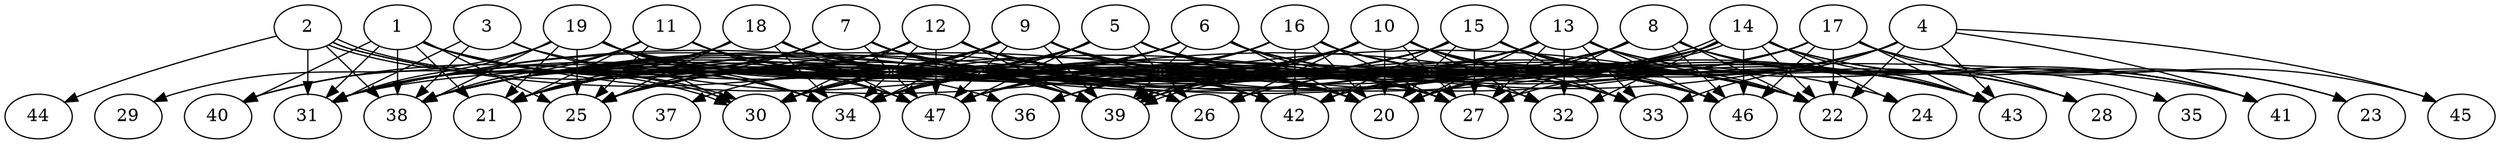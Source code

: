// DAG (tier=3-complex, mode=data, n=47, ccr=0.548, fat=0.853, density=0.769, regular=0.292, jump=0.274, mindata=4194304, maxdata=33554432)
// DAG automatically generated by daggen at Sun Aug 24 16:33:35 2025
// /home/ermia/Project/Environments/daggen/bin/daggen --dot --ccr 0.548 --fat 0.853 --regular 0.292 --density 0.769 --jump 0.274 --mindata 4194304 --maxdata 33554432 -n 47 
digraph G {
  1 [size="1152103119647233024", alpha="0.06", expect_size="576051559823616512"]
  1 -> 21 [size ="603370435903488"]
  1 -> 25 [size ="603370435903488"]
  1 -> 30 [size ="603370435903488"]
  1 -> 31 [size ="603370435903488"]
  1 -> 33 [size ="603370435903488"]
  1 -> 34 [size ="603370435903488"]
  1 -> 36 [size ="603370435903488"]
  1 -> 38 [size ="603370435903488"]
  1 -> 39 [size ="603370435903488"]
  1 -> 40 [size ="603370435903488"]
  2 [size="5266919608704045154304", alpha="0.02", expect_size="2633459804352022577152"]
  2 -> 20 [size ="2421741477429248"]
  2 -> 30 [size ="2421741477429248"]
  2 -> 30 [size ="2421741477429248"]
  2 -> 31 [size ="2421741477429248"]
  2 -> 38 [size ="2421741477429248"]
  2 -> 39 [size ="2421741477429248"]
  2 -> 44 [size ="2421741477429248"]
  3 [size="9853717089906188", alpha="0.14", expect_size="4926858544953094"]
  3 -> 22 [size ="479946623418368"]
  3 -> 31 [size ="479946623418368"]
  3 -> 34 [size ="479946623418368"]
  3 -> 38 [size ="479946623418368"]
  4 [size="5351998986415591391232", alpha="0.12", expect_size="2675999493207795695616"]
  4 -> 22 [size ="2447751556104192"]
  4 -> 26 [size ="2447751556104192"]
  4 -> 27 [size ="2447751556104192"]
  4 -> 30 [size ="2447751556104192"]
  4 -> 33 [size ="2447751556104192"]
  4 -> 41 [size ="2447751556104192"]
  4 -> 42 [size ="2447751556104192"]
  4 -> 43 [size ="2447751556104192"]
  4 -> 45 [size ="2447751556104192"]
  5 [size="267468767715248096", alpha="0.19", expect_size="133734383857624048"]
  5 -> 20 [size ="5175985884364800"]
  5 -> 21 [size ="5175985884364800"]
  5 -> 22 [size ="5175985884364800"]
  5 -> 26 [size ="5175985884364800"]
  5 -> 27 [size ="5175985884364800"]
  5 -> 30 [size ="5175985884364800"]
  5 -> 31 [size ="5175985884364800"]
  5 -> 33 [size ="5175985884364800"]
  5 -> 34 [size ="5175985884364800"]
  5 -> 38 [size ="5175985884364800"]
  5 -> 43 [size ="5175985884364800"]
  5 -> 46 [size ="5175985884364800"]
  5 -> 47 [size ="5175985884364800"]
  6 [size="8719428929716224000000", alpha="0.05", expect_size="4359714464858112000000"]
  6 -> 20 [size ="3389081518080000"]
  6 -> 21 [size ="3389081518080000"]
  6 -> 22 [size ="3389081518080000"]
  6 -> 24 [size ="3389081518080000"]
  6 -> 25 [size ="3389081518080000"]
  6 -> 27 [size ="3389081518080000"]
  6 -> 31 [size ="3389081518080000"]
  6 -> 34 [size ="3389081518080000"]
  6 -> 38 [size ="3389081518080000"]
  6 -> 39 [size ="3389081518080000"]
  6 -> 43 [size ="3389081518080000"]
  6 -> 46 [size ="3389081518080000"]
  7 [size="56689852904952192", alpha="0.15", expect_size="28344926452476096"]
  7 -> 20 [size ="1550416294707200"]
  7 -> 21 [size ="1550416294707200"]
  7 -> 22 [size ="1550416294707200"]
  7 -> 25 [size ="1550416294707200"]
  7 -> 26 [size ="1550416294707200"]
  7 -> 31 [size ="1550416294707200"]
  7 -> 38 [size ="1550416294707200"]
  7 -> 39 [size ="1550416294707200"]
  7 -> 42 [size ="1550416294707200"]
  7 -> 46 [size ="1550416294707200"]
  7 -> 47 [size ="1550416294707200"]
  8 [size="3514825321982048862208", alpha="0.11", expect_size="1757412660991024431104"]
  8 -> 20 [size ="1849378557919232"]
  8 -> 21 [size ="1849378557919232"]
  8 -> 22 [size ="1849378557919232"]
  8 -> 27 [size ="1849378557919232"]
  8 -> 28 [size ="1849378557919232"]
  8 -> 31 [size ="1849378557919232"]
  8 -> 34 [size ="1849378557919232"]
  8 -> 35 [size ="1849378557919232"]
  8 -> 36 [size ="1849378557919232"]
  8 -> 38 [size ="1849378557919232"]
  8 -> 39 [size ="1849378557919232"]
  8 -> 41 [size ="1849378557919232"]
  8 -> 43 [size ="1849378557919232"]
  8 -> 46 [size ="1849378557919232"]
  8 -> 47 [size ="1849378557919232"]
  9 [size="18262523362364895526912", alpha="0.04", expect_size="9131261681182447763456"]
  9 -> 20 [size ="5547924087898112"]
  9 -> 21 [size ="5547924087898112"]
  9 -> 22 [size ="5547924087898112"]
  9 -> 25 [size ="5547924087898112"]
  9 -> 27 [size ="5547924087898112"]
  9 -> 30 [size ="5547924087898112"]
  9 -> 32 [size ="5547924087898112"]
  9 -> 33 [size ="5547924087898112"]
  9 -> 34 [size ="5547924087898112"]
  9 -> 37 [size ="5547924087898112"]
  9 -> 38 [size ="5547924087898112"]
  9 -> 39 [size ="5547924087898112"]
  9 -> 40 [size ="5547924087898112"]
  9 -> 42 [size ="5547924087898112"]
  9 -> 43 [size ="5547924087898112"]
  9 -> 46 [size ="5547924087898112"]
  9 -> 47 [size ="5547924087898112"]
  10 [size="191817315328964165632", alpha="0.03", expect_size="95908657664482082816"]
  10 -> 20 [size ="266081813921792"]
  10 -> 21 [size ="266081813921792"]
  10 -> 22 [size ="266081813921792"]
  10 -> 25 [size ="266081813921792"]
  10 -> 26 [size ="266081813921792"]
  10 -> 27 [size ="266081813921792"]
  10 -> 30 [size ="266081813921792"]
  10 -> 32 [size ="266081813921792"]
  10 -> 33 [size ="266081813921792"]
  10 -> 36 [size ="266081813921792"]
  10 -> 38 [size ="266081813921792"]
  10 -> 39 [size ="266081813921792"]
  10 -> 43 [size ="266081813921792"]
  10 -> 46 [size ="266081813921792"]
  11 [size="6852694541184087883776", alpha="0.19", expect_size="3426347270592043941888"]
  11 -> 20 [size ="2886229775351808"]
  11 -> 21 [size ="2886229775351808"]
  11 -> 25 [size ="2886229775351808"]
  11 -> 27 [size ="2886229775351808"]
  11 -> 31 [size ="2886229775351808"]
  11 -> 38 [size ="2886229775351808"]
  11 -> 39 [size ="2886229775351808"]
  11 -> 47 [size ="2886229775351808"]
  12 [size="2714278733230959104", alpha="0.03", expect_size="1357139366615479552"]
  12 -> 20 [size ="2406088460730368"]
  12 -> 21 [size ="2406088460730368"]
  12 -> 22 [size ="2406088460730368"]
  12 -> 25 [size ="2406088460730368"]
  12 -> 27 [size ="2406088460730368"]
  12 -> 30 [size ="2406088460730368"]
  12 -> 34 [size ="2406088460730368"]
  12 -> 38 [size ="2406088460730368"]
  12 -> 39 [size ="2406088460730368"]
  12 -> 42 [size ="2406088460730368"]
  12 -> 46 [size ="2406088460730368"]
  12 -> 47 [size ="2406088460730368"]
  13 [size="297714655781954432", alpha="0.12", expect_size="148857327890977216"]
  13 -> 20 [size ="272354647212032"]
  13 -> 22 [size ="272354647212032"]
  13 -> 27 [size ="272354647212032"]
  13 -> 28 [size ="272354647212032"]
  13 -> 30 [size ="272354647212032"]
  13 -> 31 [size ="272354647212032"]
  13 -> 32 [size ="272354647212032"]
  13 -> 33 [size ="272354647212032"]
  13 -> 38 [size ="272354647212032"]
  13 -> 39 [size ="272354647212032"]
  13 -> 41 [size ="272354647212032"]
  13 -> 46 [size ="272354647212032"]
  13 -> 47 [size ="272354647212032"]
  14 [size="31675969031650112", alpha="0.09", expect_size="15837984515825056"]
  14 -> 20 [size ="556782187446272"]
  14 -> 21 [size ="556782187446272"]
  14 -> 22 [size ="556782187446272"]
  14 -> 23 [size ="556782187446272"]
  14 -> 24 [size ="556782187446272"]
  14 -> 31 [size ="556782187446272"]
  14 -> 32 [size ="556782187446272"]
  14 -> 34 [size ="556782187446272"]
  14 -> 39 [size ="556782187446272"]
  14 -> 39 [size ="556782187446272"]
  14 -> 41 [size ="556782187446272"]
  14 -> 42 [size ="556782187446272"]
  14 -> 43 [size ="556782187446272"]
  14 -> 46 [size ="556782187446272"]
  15 [size="4280964105840777216", alpha="0.15", expect_size="2140482052920388608"]
  15 -> 20 [size ="1907876155097088"]
  15 -> 22 [size ="1907876155097088"]
  15 -> 25 [size ="1907876155097088"]
  15 -> 27 [size ="1907876155097088"]
  15 -> 28 [size ="1907876155097088"]
  15 -> 30 [size ="1907876155097088"]
  15 -> 33 [size ="1907876155097088"]
  15 -> 34 [size ="1907876155097088"]
  15 -> 38 [size ="1907876155097088"]
  15 -> 42 [size ="1907876155097088"]
  15 -> 43 [size ="1907876155097088"]
  15 -> 46 [size ="1907876155097088"]
  15 -> 47 [size ="1907876155097088"]
  16 [size="315653423377008320", alpha="0.12", expect_size="157826711688504160"]
  16 -> 20 [size ="6844282849722368"]
  16 -> 22 [size ="6844282849722368"]
  16 -> 25 [size ="6844282849722368"]
  16 -> 27 [size ="6844282849722368"]
  16 -> 30 [size ="6844282849722368"]
  16 -> 34 [size ="6844282849722368"]
  16 -> 38 [size ="6844282849722368"]
  16 -> 42 [size ="6844282849722368"]
  16 -> 43 [size ="6844282849722368"]
  16 -> 46 [size ="6844282849722368"]
  16 -> 47 [size ="6844282849722368"]
  17 [size="1191709409840438784", alpha="0.08", expect_size="595854704920219392"]
  17 -> 20 [size ="1663956364034048"]
  17 -> 22 [size ="1663956364034048"]
  17 -> 23 [size ="1663956364034048"]
  17 -> 25 [size ="1663956364034048"]
  17 -> 26 [size ="1663956364034048"]
  17 -> 28 [size ="1663956364034048"]
  17 -> 34 [size ="1663956364034048"]
  17 -> 39 [size ="1663956364034048"]
  17 -> 43 [size ="1663956364034048"]
  17 -> 45 [size ="1663956364034048"]
  17 -> 46 [size ="1663956364034048"]
  17 -> 47 [size ="1663956364034048"]
  18 [size="1547436434820847104", alpha="0.18", expect_size="773718217410423552"]
  18 -> 21 [size ="2079842241609728"]
  18 -> 25 [size ="2079842241609728"]
  18 -> 26 [size ="2079842241609728"]
  18 -> 27 [size ="2079842241609728"]
  18 -> 31 [size ="2079842241609728"]
  18 -> 32 [size ="2079842241609728"]
  18 -> 34 [size ="2079842241609728"]
  18 -> 39 [size ="2079842241609728"]
  18 -> 40 [size ="2079842241609728"]
  18 -> 47 [size ="2079842241609728"]
  19 [size="2703586782733430784", alpha="0.16", expect_size="1351793391366715392"]
  19 -> 21 [size ="1774424936153088"]
  19 -> 25 [size ="1774424936153088"]
  19 -> 26 [size ="1774424936153088"]
  19 -> 29 [size ="1774424936153088"]
  19 -> 30 [size ="1774424936153088"]
  19 -> 31 [size ="1774424936153088"]
  19 -> 34 [size ="1774424936153088"]
  19 -> 38 [size ="1774424936153088"]
  19 -> 41 [size ="1774424936153088"]
  19 -> 42 [size ="1774424936153088"]
  19 -> 47 [size ="1774424936153088"]
  20 [size="15372809103955388792832", alpha="0.15", expect_size="7686404551977694396416"]
  21 [size="16259191859761381376000", alpha="0.17", expect_size="8129595929880690688000"]
  22 [size="9405019425932374016", alpha="0.07", expect_size="4702509712966187008"]
  23 [size="31929062364260213981184", alpha="0.16", expect_size="15964531182130106990592"]
  24 [size="30739440141225612", alpha="0.12", expect_size="15369720070612806"]
  25 [size="3050251125718718464", alpha="0.19", expect_size="1525125562859359232"]
  26 [size="64743300796995128", alpha="0.14", expect_size="32371650398497564"]
  27 [size="21443818936774770688", alpha="0.14", expect_size="10721909468387385344"]
  28 [size="984930057337411712", alpha="0.17", expect_size="492465028668705856"]
  29 [size="11006754415138421342208", alpha="0.12", expect_size="5503377207569210671104"]
  30 [size="247211536544207732736", alpha="0.00", expect_size="123605768272103866368"]
  31 [size="11259474198186927587328", alpha="0.17", expect_size="5629737099093463793664"]
  32 [size="2627253182575081984", alpha="0.01", expect_size="1313626591287540992"]
  33 [size="66951068750306144", alpha="0.15", expect_size="33475534375153072"]
  34 [size="24233929342066946048", alpha="0.20", expect_size="12116964671033473024"]
  35 [size="8548768841471694471168", alpha="0.14", expect_size="4274384420735847235584"]
  36 [size="2044912169551091712", alpha="0.02", expect_size="1022456084775545856"]
  37 [size="210835154778972992", alpha="0.01", expect_size="105417577389486496"]
  38 [size="81519584859051744", alpha="0.20", expect_size="40759792429525872"]
  39 [size="305357483361114304", alpha="0.05", expect_size="152678741680557152"]
  40 [size="155462599315579469824", alpha="0.09", expect_size="77731299657789734912"]
  41 [size="16039369954410782261248", alpha="0.14", expect_size="8019684977205391130624"]
  42 [size="18456922784468328", alpha="0.13", expect_size="9228461392234164"]
  43 [size="12358230067926792142848", alpha="0.03", expect_size="6179115033963396071424"]
  44 [size="6805147508458844585984", alpha="0.09", expect_size="3402573754229422292992"]
  45 [size="1354484949155053568000", alpha="0.12", expect_size="677242474577526784000"]
  46 [size="7066265017371102208", alpha="0.07", expect_size="3533132508685551104"]
  47 [size="3694637509558562455552", alpha="0.08", expect_size="1847318754779281227776"]
}